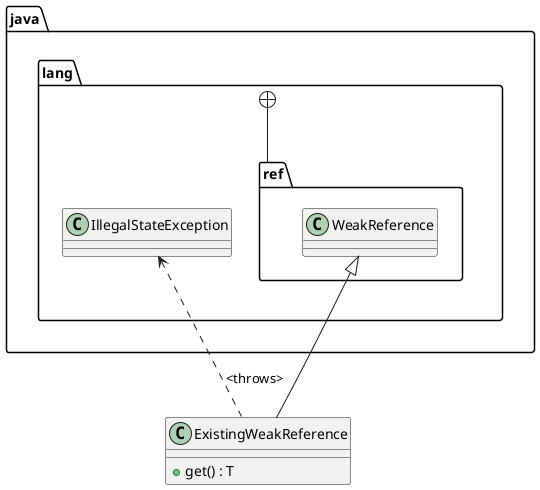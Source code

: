@startuml
class ExistingWeakReference extends java.lang.ref.WeakReference {
    +get() : T
}

java.lang.IllegalStateException <.. ExistingWeakReference : <throws>
java.lang +-- java.lang.ref
@enduml